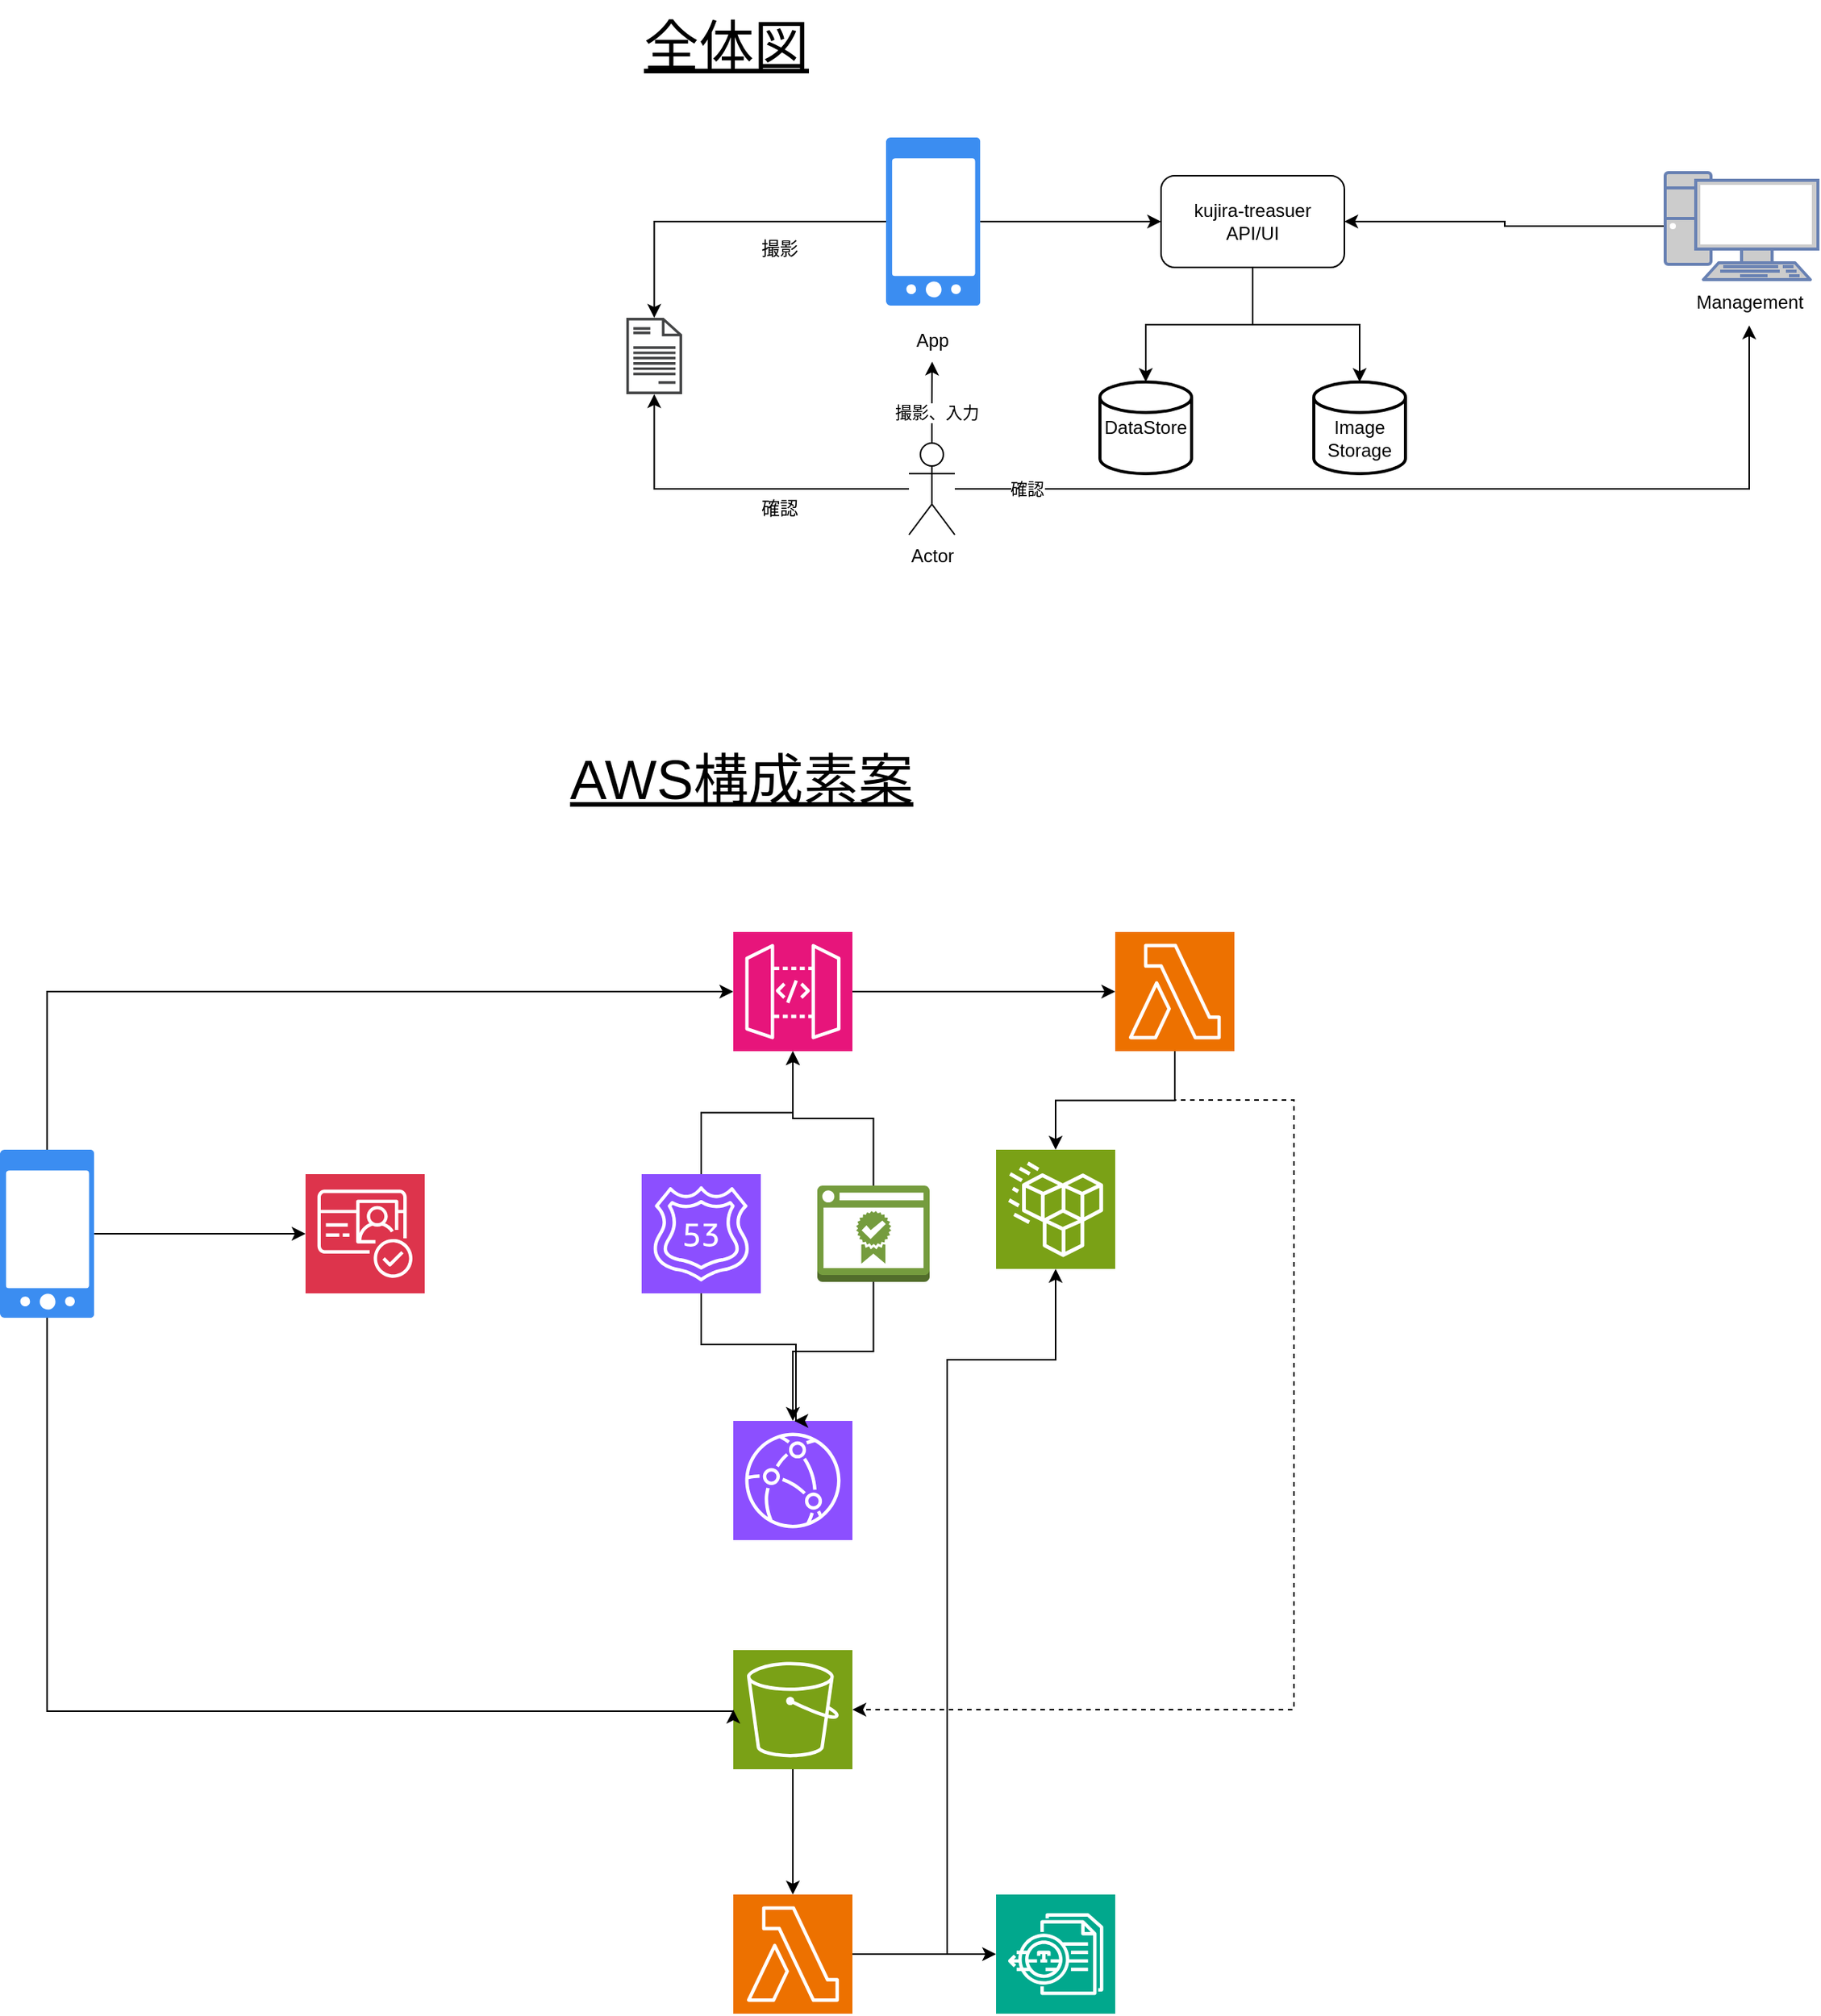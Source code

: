 <mxfile version="21.7.5" type="device">
  <diagram name="ページ1" id="OdGrnnWMBY12sMeTij4F">
    <mxGraphModel dx="3336" dy="1129" grid="1" gridSize="10" guides="1" tooltips="1" connect="1" arrows="1" fold="1" page="1" pageScale="1" pageWidth="827" pageHeight="1169" math="0" shadow="0">
      <root>
        <mxCell id="0" />
        <mxCell id="1" parent="0" />
        <mxCell id="LeTVG7tr6Lj858jG1GWk-5" style="edgeStyle=orthogonalEdgeStyle;rounded=0;orthogonalLoop=1;jettySize=auto;html=1;" parent="1" source="LeTVG7tr6Lj858jG1GWk-1" target="LeTVG7tr6Lj858jG1GWk-4" edge="1">
          <mxGeometry relative="1" as="geometry" />
        </mxCell>
        <mxCell id="LeTVG7tr6Lj858jG1GWk-18" style="edgeStyle=orthogonalEdgeStyle;rounded=0;orthogonalLoop=1;jettySize=auto;html=1;entryX=0;entryY=0.5;entryDx=0;entryDy=0;" parent="1" source="LeTVG7tr6Lj858jG1GWk-1" target="LeTVG7tr6Lj858jG1GWk-13" edge="1">
          <mxGeometry relative="1" as="geometry" />
        </mxCell>
        <mxCell id="LeTVG7tr6Lj858jG1GWk-1" value="" style="sketch=0;html=1;aspect=fixed;strokeColor=none;shadow=0;fillColor=#3B8DF1;verticalAlign=top;labelPosition=center;verticalLabelPosition=bottom;shape=mxgraph.gcp2.phone_android" parent="1" vertex="1">
          <mxGeometry x="-760" y="420" width="61.6" height="110" as="geometry" />
        </mxCell>
        <mxCell id="LeTVG7tr6Lj858jG1GWk-3" value="App" style="text;html=1;align=center;verticalAlign=middle;resizable=0;points=[];autosize=1;strokeColor=none;fillColor=none;" parent="1" vertex="1">
          <mxGeometry x="-750" y="538" width="40" height="30" as="geometry" />
        </mxCell>
        <mxCell id="LeTVG7tr6Lj858jG1GWk-4" value="" style="sketch=0;pointerEvents=1;shadow=0;dashed=0;html=1;strokeColor=none;fillColor=#434445;aspect=fixed;labelPosition=center;verticalLabelPosition=bottom;verticalAlign=top;align=center;outlineConnect=0;shape=mxgraph.vvd.document;" parent="1" vertex="1">
          <mxGeometry x="-930" y="538" width="36.5" height="50" as="geometry" />
        </mxCell>
        <mxCell id="LeTVG7tr6Lj858jG1GWk-6" value="撮影" style="text;html=1;align=center;verticalAlign=middle;resizable=0;points=[];autosize=1;strokeColor=none;fillColor=none;" parent="1" vertex="1">
          <mxGeometry x="-855" y="478" width="50" height="30" as="geometry" />
        </mxCell>
        <mxCell id="LeTVG7tr6Lj858jG1GWk-8" style="edgeStyle=orthogonalEdgeStyle;rounded=0;orthogonalLoop=1;jettySize=auto;html=1;" parent="1" source="LeTVG7tr6Lj858jG1GWk-7" target="LeTVG7tr6Lj858jG1GWk-4" edge="1">
          <mxGeometry relative="1" as="geometry" />
        </mxCell>
        <mxCell id="LeTVG7tr6Lj858jG1GWk-27" style="edgeStyle=orthogonalEdgeStyle;rounded=0;orthogonalLoop=1;jettySize=auto;html=1;" parent="1" source="LeTVG7tr6Lj858jG1GWk-7" target="LeTVG7tr6Lj858jG1GWk-21" edge="1">
          <mxGeometry relative="1" as="geometry" />
        </mxCell>
        <mxCell id="LeTVG7tr6Lj858jG1GWk-28" value="確認" style="edgeLabel;html=1;align=center;verticalAlign=middle;resizable=0;points=[];" parent="LeTVG7tr6Lj858jG1GWk-27" vertex="1" connectable="0">
          <mxGeometry x="-0.847" relative="1" as="geometry">
            <mxPoint x="-1" as="offset" />
          </mxGeometry>
        </mxCell>
        <mxCell id="LeTVG7tr6Lj858jG1GWk-7" value="Actor" style="shape=umlActor;verticalLabelPosition=bottom;verticalAlign=top;html=1;outlineConnect=0;" parent="1" vertex="1">
          <mxGeometry x="-745" y="620" width="30" height="60" as="geometry" />
        </mxCell>
        <mxCell id="LeTVG7tr6Lj858jG1GWk-9" value="確認" style="text;html=1;align=center;verticalAlign=middle;resizable=0;points=[];autosize=1;strokeColor=none;fillColor=none;" parent="1" vertex="1">
          <mxGeometry x="-855" y="648" width="50" height="30" as="geometry" />
        </mxCell>
        <mxCell id="LeTVG7tr6Lj858jG1GWk-10" style="edgeStyle=orthogonalEdgeStyle;rounded=0;orthogonalLoop=1;jettySize=auto;html=1;entryX=0.504;entryY=0.957;entryDx=0;entryDy=0;entryPerimeter=0;" parent="1" source="LeTVG7tr6Lj858jG1GWk-7" target="LeTVG7tr6Lj858jG1GWk-3" edge="1">
          <mxGeometry relative="1" as="geometry" />
        </mxCell>
        <mxCell id="LeTVG7tr6Lj858jG1GWk-11" value="撮影、入力" style="edgeLabel;html=1;align=center;verticalAlign=middle;resizable=0;points=[];" parent="LeTVG7tr6Lj858jG1GWk-10" vertex="1" connectable="0">
          <mxGeometry x="-0.235" y="-3" relative="1" as="geometry">
            <mxPoint as="offset" />
          </mxGeometry>
        </mxCell>
        <mxCell id="LeTVG7tr6Lj858jG1GWk-13" value="kujira-treasuer&lt;br&gt;API/UI" style="rounded=1;whiteSpace=wrap;html=1;" parent="1" vertex="1">
          <mxGeometry x="-580" y="445" width="120" height="60" as="geometry" />
        </mxCell>
        <mxCell id="LeTVG7tr6Lj858jG1GWk-14" value="&lt;br&gt;Image Storage" style="strokeWidth=2;html=1;shape=mxgraph.flowchart.database;whiteSpace=wrap;" parent="1" vertex="1">
          <mxGeometry x="-480" y="580" width="60" height="60" as="geometry" />
        </mxCell>
        <mxCell id="LeTVG7tr6Lj858jG1GWk-15" value="DataStore" style="strokeWidth=2;html=1;shape=mxgraph.flowchart.database;whiteSpace=wrap;" parent="1" vertex="1">
          <mxGeometry x="-620" y="580" width="60" height="60" as="geometry" />
        </mxCell>
        <mxCell id="LeTVG7tr6Lj858jG1GWk-25" style="edgeStyle=orthogonalEdgeStyle;rounded=0;orthogonalLoop=1;jettySize=auto;html=1;" parent="1" source="LeTVG7tr6Lj858jG1GWk-19" target="LeTVG7tr6Lj858jG1GWk-13" edge="1">
          <mxGeometry relative="1" as="geometry" />
        </mxCell>
        <mxCell id="LeTVG7tr6Lj858jG1GWk-19" value="" style="fontColor=#0066CC;verticalAlign=top;verticalLabelPosition=bottom;labelPosition=center;align=center;html=1;outlineConnect=0;fillColor=#CCCCCC;strokeColor=#6881B3;gradientColor=none;gradientDirection=north;strokeWidth=2;shape=mxgraph.networks.pc;" parent="1" vertex="1">
          <mxGeometry x="-250" y="443" width="100" height="70" as="geometry" />
        </mxCell>
        <mxCell id="LeTVG7tr6Lj858jG1GWk-21" value="Management" style="text;html=1;align=center;verticalAlign=middle;resizable=0;points=[];autosize=1;strokeColor=none;fillColor=none;" parent="1" vertex="1">
          <mxGeometry x="-240" y="513" width="90" height="30" as="geometry" />
        </mxCell>
        <mxCell id="LeTVG7tr6Lj858jG1GWk-22" value="&lt;font style=&quot;font-size: 36px;&quot;&gt;&lt;u&gt;全体図&lt;/u&gt;&lt;/font&gt;" style="text;html=1;align=center;verticalAlign=middle;resizable=0;points=[];autosize=1;strokeColor=none;fillColor=none;" parent="1" vertex="1">
          <mxGeometry x="-930" y="330" width="130" height="60" as="geometry" />
        </mxCell>
        <mxCell id="LeTVG7tr6Lj858jG1GWk-23" style="edgeStyle=orthogonalEdgeStyle;rounded=0;orthogonalLoop=1;jettySize=auto;html=1;entryX=0.5;entryY=0;entryDx=0;entryDy=0;entryPerimeter=0;" parent="1" source="LeTVG7tr6Lj858jG1GWk-13" target="LeTVG7tr6Lj858jG1GWk-15" edge="1">
          <mxGeometry relative="1" as="geometry" />
        </mxCell>
        <mxCell id="LeTVG7tr6Lj858jG1GWk-24" style="edgeStyle=orthogonalEdgeStyle;rounded=0;orthogonalLoop=1;jettySize=auto;html=1;entryX=0.5;entryY=0;entryDx=0;entryDy=0;entryPerimeter=0;" parent="1" source="LeTVG7tr6Lj858jG1GWk-13" target="LeTVG7tr6Lj858jG1GWk-14" edge="1">
          <mxGeometry relative="1" as="geometry" />
        </mxCell>
        <mxCell id="LeTVG7tr6Lj858jG1GWk-26" value="&lt;font style=&quot;font-size: 36px;&quot;&gt;&lt;u&gt;AWS構成素案&lt;/u&gt;&lt;/font&gt;" style="text;html=1;align=center;verticalAlign=middle;resizable=0;points=[];autosize=1;strokeColor=none;fillColor=none;" parent="1" vertex="1">
          <mxGeometry x="-980" y="810" width="250" height="60" as="geometry" />
        </mxCell>
        <mxCell id="LeTVG7tr6Lj858jG1GWk-35" style="edgeStyle=orthogonalEdgeStyle;rounded=0;orthogonalLoop=1;jettySize=auto;html=1;" parent="1" source="LeTVG7tr6Lj858jG1GWk-29" target="LeTVG7tr6Lj858jG1GWk-31" edge="1">
          <mxGeometry relative="1" as="geometry" />
        </mxCell>
        <mxCell id="LeTVG7tr6Lj858jG1GWk-29" value="" style="sketch=0;points=[[0,0,0],[0.25,0,0],[0.5,0,0],[0.75,0,0],[1,0,0],[0,1,0],[0.25,1,0],[0.5,1,0],[0.75,1,0],[1,1,0],[0,0.25,0],[0,0.5,0],[0,0.75,0],[1,0.25,0],[1,0.5,0],[1,0.75,0]];outlineConnect=0;fontColor=#232F3E;fillColor=#E7157B;strokeColor=#ffffff;dashed=0;verticalLabelPosition=bottom;verticalAlign=top;align=center;html=1;fontSize=12;fontStyle=0;aspect=fixed;shape=mxgraph.aws4.resourceIcon;resIcon=mxgraph.aws4.api_gateway;" parent="1" vertex="1">
          <mxGeometry x="-860" y="940" width="78" height="78" as="geometry" />
        </mxCell>
        <mxCell id="LeTVG7tr6Lj858jG1GWk-30" value="" style="outlineConnect=0;dashed=0;verticalLabelPosition=bottom;verticalAlign=top;align=center;html=1;shape=mxgraph.aws3.certificate_manager_2;fillColor=#759C3E;gradientColor=none;" parent="1" vertex="1">
          <mxGeometry x="-805" y="1106" width="73.5" height="63" as="geometry" />
        </mxCell>
        <mxCell id="DGaMV_J8NLCL2GABJoX6-12" style="edgeStyle=orthogonalEdgeStyle;rounded=0;orthogonalLoop=1;jettySize=auto;html=1;dashed=1;" edge="1" parent="1" source="LeTVG7tr6Lj858jG1GWk-31" target="LeTVG7tr6Lj858jG1GWk-33">
          <mxGeometry relative="1" as="geometry">
            <Array as="points">
              <mxPoint x="-571" y="1050" />
              <mxPoint x="-493" y="1050" />
            </Array>
          </mxGeometry>
        </mxCell>
        <mxCell id="LeTVG7tr6Lj858jG1GWk-31" value="" style="sketch=0;points=[[0,0,0],[0.25,0,0],[0.5,0,0],[0.75,0,0],[1,0,0],[0,1,0],[0.25,1,0],[0.5,1,0],[0.75,1,0],[1,1,0],[0,0.25,0],[0,0.5,0],[0,0.75,0],[1,0.25,0],[1,0.5,0],[1,0.75,0]];outlineConnect=0;fontColor=#232F3E;fillColor=#ED7100;strokeColor=#ffffff;dashed=0;verticalLabelPosition=bottom;verticalAlign=top;align=center;html=1;fontSize=12;fontStyle=0;aspect=fixed;shape=mxgraph.aws4.resourceIcon;resIcon=mxgraph.aws4.lambda;" parent="1" vertex="1">
          <mxGeometry x="-610" y="940" width="78" height="78" as="geometry" />
        </mxCell>
        <mxCell id="LeTVG7tr6Lj858jG1GWk-32" value="" style="sketch=0;points=[[0,0,0],[0.25,0,0],[0.5,0,0],[0.75,0,0],[1,0,0],[0,1,0],[0.25,1,0],[0.5,1,0],[0.75,1,0],[1,1,0],[0,0.25,0],[0,0.5,0],[0,0.75,0],[1,0.25,0],[1,0.5,0],[1,0.75,0]];outlineConnect=0;fontColor=#232F3E;fillColor=#7AA116;strokeColor=#ffffff;dashed=0;verticalLabelPosition=bottom;verticalAlign=top;align=center;html=1;fontSize=12;fontStyle=0;aspect=fixed;shape=mxgraph.aws4.resourceIcon;resIcon=mxgraph.aws4.efs_standard;" parent="1" vertex="1">
          <mxGeometry x="-688" y="1082.5" width="78" height="78" as="geometry" />
        </mxCell>
        <mxCell id="DGaMV_J8NLCL2GABJoX6-15" style="edgeStyle=orthogonalEdgeStyle;rounded=0;orthogonalLoop=1;jettySize=auto;html=1;" edge="1" parent="1" source="LeTVG7tr6Lj858jG1GWk-33" target="DGaMV_J8NLCL2GABJoX6-14">
          <mxGeometry relative="1" as="geometry" />
        </mxCell>
        <mxCell id="LeTVG7tr6Lj858jG1GWk-33" value="" style="sketch=0;points=[[0,0,0],[0.25,0,0],[0.5,0,0],[0.75,0,0],[1,0,0],[0,1,0],[0.25,1,0],[0.5,1,0],[0.75,1,0],[1,1,0],[0,0.25,0],[0,0.5,0],[0,0.75,0],[1,0.25,0],[1,0.5,0],[1,0.75,0]];outlineConnect=0;fontColor=#232F3E;fillColor=#7AA116;strokeColor=#ffffff;dashed=0;verticalLabelPosition=bottom;verticalAlign=top;align=center;html=1;fontSize=12;fontStyle=0;aspect=fixed;shape=mxgraph.aws4.resourceIcon;resIcon=mxgraph.aws4.s3;" parent="1" vertex="1">
          <mxGeometry x="-860" y="1410" width="78" height="78" as="geometry" />
        </mxCell>
        <mxCell id="LeTVG7tr6Lj858jG1GWk-34" value="" style="sketch=0;points=[[0,0,0],[0.25,0,0],[0.5,0,0],[0.75,0,0],[1,0,0],[0,1,0],[0.25,1,0],[0.5,1,0],[0.75,1,0],[1,1,0],[0,0.25,0],[0,0.5,0],[0,0.75,0],[1,0.25,0],[1,0.5,0],[1,0.75,0]];outlineConnect=0;fontColor=#232F3E;fillColor=#8C4FFF;strokeColor=#ffffff;dashed=0;verticalLabelPosition=bottom;verticalAlign=top;align=center;html=1;fontSize=12;fontStyle=0;aspect=fixed;shape=mxgraph.aws4.resourceIcon;resIcon=mxgraph.aws4.cloudfront;" parent="1" vertex="1">
          <mxGeometry x="-860" y="1260" width="78" height="78" as="geometry" />
        </mxCell>
        <mxCell id="LeTVG7tr6Lj858jG1GWk-36" style="edgeStyle=orthogonalEdgeStyle;rounded=0;orthogonalLoop=1;jettySize=auto;html=1;entryX=0.5;entryY=1;entryDx=0;entryDy=0;entryPerimeter=0;" parent="1" source="LeTVG7tr6Lj858jG1GWk-30" target="LeTVG7tr6Lj858jG1GWk-29" edge="1">
          <mxGeometry relative="1" as="geometry" />
        </mxCell>
        <mxCell id="LeTVG7tr6Lj858jG1GWk-37" style="edgeStyle=orthogonalEdgeStyle;rounded=0;orthogonalLoop=1;jettySize=auto;html=1;entryX=0.5;entryY=0;entryDx=0;entryDy=0;entryPerimeter=0;" parent="1" source="LeTVG7tr6Lj858jG1GWk-31" target="LeTVG7tr6Lj858jG1GWk-32" edge="1">
          <mxGeometry relative="1" as="geometry" />
        </mxCell>
        <mxCell id="LeTVG7tr6Lj858jG1GWk-42" style="edgeStyle=orthogonalEdgeStyle;rounded=0;orthogonalLoop=1;jettySize=auto;html=1;" parent="1" source="LeTVG7tr6Lj858jG1GWk-39" edge="1">
          <mxGeometry relative="1" as="geometry">
            <mxPoint x="-820" y="1260" as="targetPoint" />
            <Array as="points">
              <mxPoint x="-881" y="1210" />
              <mxPoint x="-819" y="1210" />
              <mxPoint x="-819" y="1260" />
            </Array>
          </mxGeometry>
        </mxCell>
        <mxCell id="LeTVG7tr6Lj858jG1GWk-39" value="" style="sketch=0;points=[[0,0,0],[0.25,0,0],[0.5,0,0],[0.75,0,0],[1,0,0],[0,1,0],[0.25,1,0],[0.5,1,0],[0.75,1,0],[1,1,0],[0,0.25,0],[0,0.5,0],[0,0.75,0],[1,0.25,0],[1,0.5,0],[1,0.75,0]];outlineConnect=0;fontColor=#232F3E;fillColor=#8C4FFF;strokeColor=#ffffff;dashed=0;verticalLabelPosition=bottom;verticalAlign=top;align=center;html=1;fontSize=12;fontStyle=0;aspect=fixed;shape=mxgraph.aws4.resourceIcon;resIcon=mxgraph.aws4.route_53;" parent="1" vertex="1">
          <mxGeometry x="-920" y="1098.5" width="78" height="78" as="geometry" />
        </mxCell>
        <mxCell id="LeTVG7tr6Lj858jG1GWk-40" style="edgeStyle=orthogonalEdgeStyle;rounded=0;orthogonalLoop=1;jettySize=auto;html=1;entryX=0.5;entryY=0;entryDx=0;entryDy=0;entryPerimeter=0;" parent="1" source="LeTVG7tr6Lj858jG1GWk-30" target="LeTVG7tr6Lj858jG1GWk-34" edge="1">
          <mxGeometry relative="1" as="geometry" />
        </mxCell>
        <mxCell id="LeTVG7tr6Lj858jG1GWk-41" style="edgeStyle=orthogonalEdgeStyle;rounded=0;orthogonalLoop=1;jettySize=auto;html=1;entryX=0.5;entryY=1;entryDx=0;entryDy=0;entryPerimeter=0;" parent="1" source="LeTVG7tr6Lj858jG1GWk-39" target="LeTVG7tr6Lj858jG1GWk-29" edge="1">
          <mxGeometry relative="1" as="geometry" />
        </mxCell>
        <mxCell id="DGaMV_J8NLCL2GABJoX6-5" style="edgeStyle=orthogonalEdgeStyle;rounded=0;orthogonalLoop=1;jettySize=auto;html=1;" edge="1" parent="1" source="DGaMV_J8NLCL2GABJoX6-3" target="DGaMV_J8NLCL2GABJoX6-4">
          <mxGeometry relative="1" as="geometry" />
        </mxCell>
        <mxCell id="DGaMV_J8NLCL2GABJoX6-6" style="edgeStyle=orthogonalEdgeStyle;rounded=0;orthogonalLoop=1;jettySize=auto;html=1;entryX=0;entryY=0.5;entryDx=0;entryDy=0;entryPerimeter=0;" edge="1" parent="1" source="DGaMV_J8NLCL2GABJoX6-3" target="LeTVG7tr6Lj858jG1GWk-29">
          <mxGeometry relative="1" as="geometry">
            <Array as="points">
              <mxPoint x="-1309" y="979" />
            </Array>
          </mxGeometry>
        </mxCell>
        <mxCell id="DGaMV_J8NLCL2GABJoX6-7" style="edgeStyle=orthogonalEdgeStyle;rounded=0;orthogonalLoop=1;jettySize=auto;html=1;entryX=0;entryY=0.5;entryDx=0;entryDy=0;entryPerimeter=0;" edge="1" parent="1" source="DGaMV_J8NLCL2GABJoX6-3" target="LeTVG7tr6Lj858jG1GWk-33">
          <mxGeometry relative="1" as="geometry">
            <Array as="points">
              <mxPoint x="-1309" y="1450" />
            </Array>
          </mxGeometry>
        </mxCell>
        <mxCell id="DGaMV_J8NLCL2GABJoX6-3" value="" style="sketch=0;html=1;aspect=fixed;strokeColor=none;shadow=0;fillColor=#3B8DF1;verticalAlign=top;labelPosition=center;verticalLabelPosition=bottom;shape=mxgraph.gcp2.phone_android" vertex="1" parent="1">
          <mxGeometry x="-1340" y="1082.5" width="61.6" height="110" as="geometry" />
        </mxCell>
        <mxCell id="DGaMV_J8NLCL2GABJoX6-4" value="" style="sketch=0;points=[[0,0,0],[0.25,0,0],[0.5,0,0],[0.75,0,0],[1,0,0],[0,1,0],[0.25,1,0],[0.5,1,0],[0.75,1,0],[1,1,0],[0,0.25,0],[0,0.5,0],[0,0.75,0],[1,0.25,0],[1,0.5,0],[1,0.75,0]];outlineConnect=0;fontColor=#232F3E;fillColor=#DD344C;strokeColor=#ffffff;dashed=0;verticalLabelPosition=bottom;verticalAlign=top;align=center;html=1;fontSize=12;fontStyle=0;aspect=fixed;shape=mxgraph.aws4.resourceIcon;resIcon=mxgraph.aws4.cognito;" vertex="1" parent="1">
          <mxGeometry x="-1140" y="1098.5" width="78" height="78" as="geometry" />
        </mxCell>
        <mxCell id="DGaMV_J8NLCL2GABJoX6-8" value="" style="sketch=0;points=[[0,0,0],[0.25,0,0],[0.5,0,0],[0.75,0,0],[1,0,0],[0,1,0],[0.25,1,0],[0.5,1,0],[0.75,1,0],[1,1,0],[0,0.25,0],[0,0.5,0],[0,0.75,0],[1,0.25,0],[1,0.5,0],[1,0.75,0]];outlineConnect=0;fontColor=#232F3E;fillColor=#01A88D;strokeColor=#ffffff;dashed=0;verticalLabelPosition=bottom;verticalAlign=top;align=center;html=1;fontSize=12;fontStyle=0;aspect=fixed;shape=mxgraph.aws4.resourceIcon;resIcon=mxgraph.aws4.textract;" vertex="1" parent="1">
          <mxGeometry x="-688" y="1570" width="78" height="78" as="geometry" />
        </mxCell>
        <mxCell id="DGaMV_J8NLCL2GABJoX6-16" style="edgeStyle=orthogonalEdgeStyle;rounded=0;orthogonalLoop=1;jettySize=auto;html=1;entryX=0;entryY=0.5;entryDx=0;entryDy=0;entryPerimeter=0;" edge="1" parent="1" source="DGaMV_J8NLCL2GABJoX6-14" target="DGaMV_J8NLCL2GABJoX6-8">
          <mxGeometry relative="1" as="geometry" />
        </mxCell>
        <mxCell id="DGaMV_J8NLCL2GABJoX6-18" style="edgeStyle=orthogonalEdgeStyle;rounded=0;orthogonalLoop=1;jettySize=auto;html=1;entryX=0.5;entryY=1;entryDx=0;entryDy=0;entryPerimeter=0;" edge="1" parent="1" source="DGaMV_J8NLCL2GABJoX6-14" target="LeTVG7tr6Lj858jG1GWk-32">
          <mxGeometry relative="1" as="geometry">
            <Array as="points">
              <mxPoint x="-720" y="1609" />
              <mxPoint x="-720" y="1220" />
              <mxPoint x="-649" y="1220" />
            </Array>
          </mxGeometry>
        </mxCell>
        <mxCell id="DGaMV_J8NLCL2GABJoX6-14" value="" style="sketch=0;points=[[0,0,0],[0.25,0,0],[0.5,0,0],[0.75,0,0],[1,0,0],[0,1,0],[0.25,1,0],[0.5,1,0],[0.75,1,0],[1,1,0],[0,0.25,0],[0,0.5,0],[0,0.75,0],[1,0.25,0],[1,0.5,0],[1,0.75,0]];outlineConnect=0;fontColor=#232F3E;fillColor=#ED7100;strokeColor=#ffffff;dashed=0;verticalLabelPosition=bottom;verticalAlign=top;align=center;html=1;fontSize=12;fontStyle=0;aspect=fixed;shape=mxgraph.aws4.resourceIcon;resIcon=mxgraph.aws4.lambda;" vertex="1" parent="1">
          <mxGeometry x="-860" y="1570" width="78" height="78" as="geometry" />
        </mxCell>
      </root>
    </mxGraphModel>
  </diagram>
</mxfile>
